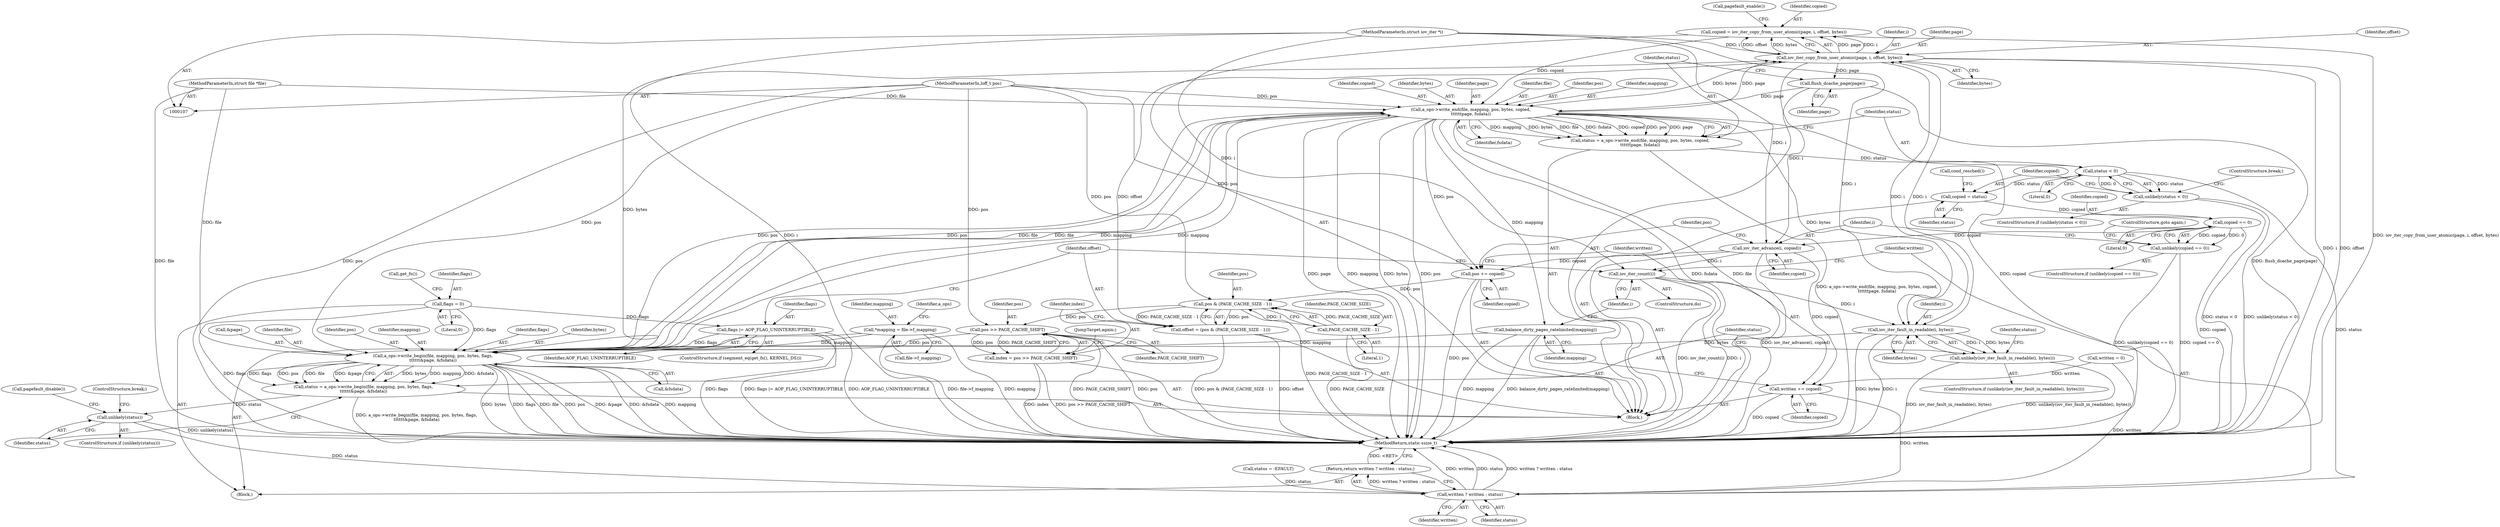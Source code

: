 digraph "1_linux_124d3b7041f9a0ca7c43a6293e1cae4576c32fd5_0@API" {
"1000192" [label="(Call,copied = iov_iter_copy_from_user_atomic(page, i, offset, bytes))"];
"1000194" [label="(Call,iov_iter_copy_from_user_atomic(page, i, offset, bytes))"];
"1000204" [label="(Call,a_ops->write_end(file, mapping, pos, bytes, copied,\n\t\t\t\t\t\tpage, fsdata))"];
"1000177" [label="(Call,a_ops->write_begin(file, mapping, pos, bytes, flags,\n\t\t\t\t\t\t&page, &fsdata))"];
"1000108" [label="(MethodParameterIn,struct file *file)"];
"1000238" [label="(Call,balance_dirty_pages_ratelimited(mapping))"];
"1000113" [label="(Call,*mapping = file->f_mapping)"];
"1000160" [label="(Call,pos >> PAGE_CACHE_SHIFT)"];
"1000153" [label="(Call,pos & (PAGE_CACHE_SIZE - 1))"];
"1000232" [label="(Call,pos += copied)"];
"1000229" [label="(Call,iov_iter_advance(i, copied))"];
"1000109" [label="(MethodParameterIn,struct iov_iter *i)"];
"1000224" [label="(Call,copied == 0)"];
"1000218" [label="(Call,copied = status)"];
"1000214" [label="(Call,status < 0)"];
"1000202" [label="(Call,status = a_ops->write_end(file, mapping, pos, bytes, copied,\n\t\t\t\t\t\tpage, fsdata))"];
"1000110" [label="(MethodParameterIn,loff_t pos)"];
"1000155" [label="(Call,PAGE_CACHE_SIZE - 1)"];
"1000166" [label="(Call,iov_iter_fault_in_readable(i, bytes))"];
"1000240" [label="(Call,iov_iter_count(i))"];
"1000140" [label="(Call,flags |= AOP_FLAG_UNINTERRUPTIBLE)"];
"1000133" [label="(Call,flags = 0)"];
"1000192" [label="(Call,copied = iov_iter_copy_from_user_atomic(page, i, offset, bytes))"];
"1000200" [label="(Call,flush_dcache_page(page))"];
"1000151" [label="(Call,offset = (pos & (PAGE_CACHE_SIZE - 1)))"];
"1000165" [label="(Call,unlikely(iov_iter_fault_in_readable(i, bytes)))"];
"1000175" [label="(Call,status = a_ops->write_begin(file, mapping, pos, bytes, flags,\n\t\t\t\t\t\t&page, &fsdata))"];
"1000188" [label="(Call,unlikely(status))"];
"1000243" [label="(Call,written ? written : status)"];
"1000242" [label="(Return,return written ? written : status;)"];
"1000158" [label="(Call,index = pos >> PAGE_CACHE_SHIFT)"];
"1000235" [label="(Call,written += copied)"];
"1000213" [label="(Call,unlikely(status < 0))"];
"1000223" [label="(Call,unlikely(copied == 0))"];
"1000232" [label="(Call,pos += copied)"];
"1000230" [label="(Identifier,i)"];
"1000181" [label="(Identifier,bytes)"];
"1000177" [label="(Call,a_ops->write_begin(file, mapping, pos, bytes, flags,\n\t\t\t\t\t\t&page, &fsdata))"];
"1000217" [label="(ControlStructure,break;)"];
"1000115" [label="(Call,file->f_mapping)"];
"1000113" [label="(Call,*mapping = file->f_mapping)"];
"1000201" [label="(Identifier,page)"];
"1000135" [label="(Literal,0)"];
"1000206" [label="(Identifier,mapping)"];
"1000209" [label="(Identifier,copied)"];
"1000234" [label="(Identifier,copied)"];
"1000182" [label="(Identifier,flags)"];
"1000157" [label="(Literal,1)"];
"1000211" [label="(Identifier,fsdata)"];
"1000241" [label="(Identifier,i)"];
"1000221" [label="(Call,cond_resched())"];
"1000219" [label="(Identifier,copied)"];
"1000158" [label="(Call,index = pos >> PAGE_CACHE_SHIFT)"];
"1000199" [label="(Call,pagefault_enable())"];
"1000239" [label="(Identifier,mapping)"];
"1000159" [label="(Identifier,index)"];
"1000183" [label="(Call,&page)"];
"1000204" [label="(Call,a_ops->write_end(file, mapping, pos, bytes, copied,\n\t\t\t\t\t\tpage, fsdata))"];
"1000238" [label="(Call,balance_dirty_pages_ratelimited(mapping))"];
"1000161" [label="(Identifier,pos)"];
"1000144" [label="(Block,)"];
"1000178" [label="(Identifier,file)"];
"1000226" [label="(Literal,0)"];
"1000110" [label="(MethodParameterIn,loff_t pos)"];
"1000245" [label="(Identifier,written)"];
"1000243" [label="(Call,written ? written : status)"];
"1000196" [label="(Identifier,i)"];
"1000233" [label="(Identifier,pos)"];
"1000203" [label="(Identifier,status)"];
"1000187" [label="(ControlStructure,if (unlikely(status)))"];
"1000228" [label="(ControlStructure,goto again;)"];
"1000225" [label="(Identifier,copied)"];
"1000190" [label="(ControlStructure,break;)"];
"1000166" [label="(Call,iov_iter_fault_in_readable(i, bytes))"];
"1000160" [label="(Call,pos >> PAGE_CACHE_SHIFT)"];
"1000129" [label="(Call,written = 0)"];
"1000153" [label="(Call,pos & (PAGE_CACHE_SIZE - 1))"];
"1000167" [label="(Identifier,i)"];
"1000223" [label="(Call,unlikely(copied == 0))"];
"1000235" [label="(Call,written += copied)"];
"1000240" [label="(Call,iov_iter_count(i))"];
"1000170" [label="(Call,status = -EFAULT)"];
"1000242" [label="(Return,return written ? written : status;)"];
"1000168" [label="(Identifier,bytes)"];
"1000215" [label="(Identifier,status)"];
"1000188" [label="(Call,unlikely(status))"];
"1000180" [label="(Identifier,pos)"];
"1000236" [label="(Identifier,written)"];
"1000208" [label="(Identifier,bytes)"];
"1000185" [label="(Call,&fsdata)"];
"1000133" [label="(Call,flags = 0)"];
"1000218" [label="(Call,copied = status)"];
"1000109" [label="(MethodParameterIn,struct iov_iter *i)"];
"1000154" [label="(Identifier,pos)"];
"1000193" [label="(Identifier,copied)"];
"1000136" [label="(ControlStructure,if (segment_eq(get_fs(), KERNEL_DS)))"];
"1000155" [label="(Call,PAGE_CACHE_SIZE - 1)"];
"1000213" [label="(Call,unlikely(status < 0))"];
"1000111" [label="(Block,)"];
"1000200" [label="(Call,flush_dcache_page(page))"];
"1000120" [label="(Identifier,a_ops)"];
"1000162" [label="(Identifier,PAGE_CACHE_SHIFT)"];
"1000210" [label="(Identifier,page)"];
"1000212" [label="(ControlStructure,if (unlikely(status < 0)))"];
"1000152" [label="(Identifier,offset)"];
"1000220" [label="(Identifier,status)"];
"1000164" [label="(ControlStructure,if (unlikely(iov_iter_fault_in_readable(i, bytes))))"];
"1000195" [label="(Identifier,page)"];
"1000205" [label="(Identifier,file)"];
"1000247" [label="(MethodReturn,static ssize_t)"];
"1000140" [label="(Call,flags |= AOP_FLAG_UNINTERRUPTIBLE)"];
"1000192" [label="(Call,copied = iov_iter_copy_from_user_atomic(page, i, offset, bytes))"];
"1000179" [label="(Identifier,mapping)"];
"1000222" [label="(ControlStructure,if (unlikely(copied == 0)))"];
"1000134" [label="(Identifier,flags)"];
"1000194" [label="(Call,iov_iter_copy_from_user_atomic(page, i, offset, bytes))"];
"1000207" [label="(Identifier,pos)"];
"1000216" [label="(Literal,0)"];
"1000175" [label="(Call,status = a_ops->write_begin(file, mapping, pos, bytes, flags,\n\t\t\t\t\t\t&page, &fsdata))"];
"1000224" [label="(Call,copied == 0)"];
"1000138" [label="(Call,get_fs())"];
"1000114" [label="(Identifier,mapping)"];
"1000171" [label="(Identifier,status)"];
"1000156" [label="(Identifier,PAGE_CACHE_SIZE)"];
"1000237" [label="(Identifier,copied)"];
"1000202" [label="(Call,status = a_ops->write_end(file, mapping, pos, bytes, copied,\n\t\t\t\t\t\tpage, fsdata))"];
"1000246" [label="(Identifier,status)"];
"1000198" [label="(Identifier,bytes)"];
"1000141" [label="(Identifier,flags)"];
"1000163" [label="(JumpTarget,again:)"];
"1000244" [label="(Identifier,written)"];
"1000176" [label="(Identifier,status)"];
"1000197" [label="(Identifier,offset)"];
"1000231" [label="(Identifier,copied)"];
"1000214" [label="(Call,status < 0)"];
"1000151" [label="(Call,offset = (pos & (PAGE_CACHE_SIZE - 1)))"];
"1000189" [label="(Identifier,status)"];
"1000142" [label="(Identifier,AOP_FLAG_UNINTERRUPTIBLE)"];
"1000143" [label="(ControlStructure,do)"];
"1000229" [label="(Call,iov_iter_advance(i, copied))"];
"1000165" [label="(Call,unlikely(iov_iter_fault_in_readable(i, bytes)))"];
"1000108" [label="(MethodParameterIn,struct file *file)"];
"1000191" [label="(Call,pagefault_disable())"];
"1000192" -> "1000144"  [label="AST: "];
"1000192" -> "1000194"  [label="CFG: "];
"1000193" -> "1000192"  [label="AST: "];
"1000194" -> "1000192"  [label="AST: "];
"1000199" -> "1000192"  [label="CFG: "];
"1000192" -> "1000247"  [label="DDG: iov_iter_copy_from_user_atomic(page, i, offset, bytes)"];
"1000194" -> "1000192"  [label="DDG: page"];
"1000194" -> "1000192"  [label="DDG: i"];
"1000194" -> "1000192"  [label="DDG: offset"];
"1000194" -> "1000192"  [label="DDG: bytes"];
"1000192" -> "1000204"  [label="DDG: copied"];
"1000194" -> "1000198"  [label="CFG: "];
"1000195" -> "1000194"  [label="AST: "];
"1000196" -> "1000194"  [label="AST: "];
"1000197" -> "1000194"  [label="AST: "];
"1000198" -> "1000194"  [label="AST: "];
"1000194" -> "1000247"  [label="DDG: offset"];
"1000194" -> "1000247"  [label="DDG: i"];
"1000194" -> "1000166"  [label="DDG: i"];
"1000204" -> "1000194"  [label="DDG: page"];
"1000166" -> "1000194"  [label="DDG: i"];
"1000109" -> "1000194"  [label="DDG: i"];
"1000151" -> "1000194"  [label="DDG: offset"];
"1000177" -> "1000194"  [label="DDG: bytes"];
"1000194" -> "1000200"  [label="DDG: page"];
"1000194" -> "1000204"  [label="DDG: bytes"];
"1000194" -> "1000229"  [label="DDG: i"];
"1000204" -> "1000202"  [label="AST: "];
"1000204" -> "1000211"  [label="CFG: "];
"1000205" -> "1000204"  [label="AST: "];
"1000206" -> "1000204"  [label="AST: "];
"1000207" -> "1000204"  [label="AST: "];
"1000208" -> "1000204"  [label="AST: "];
"1000209" -> "1000204"  [label="AST: "];
"1000210" -> "1000204"  [label="AST: "];
"1000211" -> "1000204"  [label="AST: "];
"1000202" -> "1000204"  [label="CFG: "];
"1000204" -> "1000247"  [label="DDG: bytes"];
"1000204" -> "1000247"  [label="DDG: copied"];
"1000204" -> "1000247"  [label="DDG: page"];
"1000204" -> "1000247"  [label="DDG: mapping"];
"1000204" -> "1000247"  [label="DDG: pos"];
"1000204" -> "1000247"  [label="DDG: fsdata"];
"1000204" -> "1000247"  [label="DDG: file"];
"1000204" -> "1000166"  [label="DDG: bytes"];
"1000204" -> "1000177"  [label="DDG: file"];
"1000204" -> "1000177"  [label="DDG: mapping"];
"1000204" -> "1000177"  [label="DDG: pos"];
"1000204" -> "1000202"  [label="DDG: mapping"];
"1000204" -> "1000202"  [label="DDG: bytes"];
"1000204" -> "1000202"  [label="DDG: file"];
"1000204" -> "1000202"  [label="DDG: fsdata"];
"1000204" -> "1000202"  [label="DDG: copied"];
"1000204" -> "1000202"  [label="DDG: pos"];
"1000204" -> "1000202"  [label="DDG: page"];
"1000177" -> "1000204"  [label="DDG: file"];
"1000177" -> "1000204"  [label="DDG: mapping"];
"1000177" -> "1000204"  [label="DDG: pos"];
"1000108" -> "1000204"  [label="DDG: file"];
"1000110" -> "1000204"  [label="DDG: pos"];
"1000200" -> "1000204"  [label="DDG: page"];
"1000204" -> "1000232"  [label="DDG: pos"];
"1000204" -> "1000238"  [label="DDG: mapping"];
"1000177" -> "1000175"  [label="AST: "];
"1000177" -> "1000185"  [label="CFG: "];
"1000178" -> "1000177"  [label="AST: "];
"1000179" -> "1000177"  [label="AST: "];
"1000180" -> "1000177"  [label="AST: "];
"1000181" -> "1000177"  [label="AST: "];
"1000182" -> "1000177"  [label="AST: "];
"1000183" -> "1000177"  [label="AST: "];
"1000185" -> "1000177"  [label="AST: "];
"1000175" -> "1000177"  [label="CFG: "];
"1000177" -> "1000247"  [label="DDG: &fsdata"];
"1000177" -> "1000247"  [label="DDG: mapping"];
"1000177" -> "1000247"  [label="DDG: bytes"];
"1000177" -> "1000247"  [label="DDG: flags"];
"1000177" -> "1000247"  [label="DDG: file"];
"1000177" -> "1000247"  [label="DDG: pos"];
"1000177" -> "1000247"  [label="DDG: &page"];
"1000177" -> "1000175"  [label="DDG: bytes"];
"1000177" -> "1000175"  [label="DDG: mapping"];
"1000177" -> "1000175"  [label="DDG: &fsdata"];
"1000177" -> "1000175"  [label="DDG: flags"];
"1000177" -> "1000175"  [label="DDG: pos"];
"1000177" -> "1000175"  [label="DDG: file"];
"1000177" -> "1000175"  [label="DDG: &page"];
"1000108" -> "1000177"  [label="DDG: file"];
"1000238" -> "1000177"  [label="DDG: mapping"];
"1000113" -> "1000177"  [label="DDG: mapping"];
"1000160" -> "1000177"  [label="DDG: pos"];
"1000110" -> "1000177"  [label="DDG: pos"];
"1000166" -> "1000177"  [label="DDG: bytes"];
"1000140" -> "1000177"  [label="DDG: flags"];
"1000133" -> "1000177"  [label="DDG: flags"];
"1000108" -> "1000107"  [label="AST: "];
"1000108" -> "1000247"  [label="DDG: file"];
"1000238" -> "1000144"  [label="AST: "];
"1000238" -> "1000239"  [label="CFG: "];
"1000239" -> "1000238"  [label="AST: "];
"1000241" -> "1000238"  [label="CFG: "];
"1000238" -> "1000247"  [label="DDG: mapping"];
"1000238" -> "1000247"  [label="DDG: balance_dirty_pages_ratelimited(mapping)"];
"1000113" -> "1000111"  [label="AST: "];
"1000113" -> "1000115"  [label="CFG: "];
"1000114" -> "1000113"  [label="AST: "];
"1000115" -> "1000113"  [label="AST: "];
"1000120" -> "1000113"  [label="CFG: "];
"1000113" -> "1000247"  [label="DDG: mapping"];
"1000113" -> "1000247"  [label="DDG: file->f_mapping"];
"1000160" -> "1000158"  [label="AST: "];
"1000160" -> "1000162"  [label="CFG: "];
"1000161" -> "1000160"  [label="AST: "];
"1000162" -> "1000160"  [label="AST: "];
"1000158" -> "1000160"  [label="CFG: "];
"1000160" -> "1000247"  [label="DDG: PAGE_CACHE_SHIFT"];
"1000160" -> "1000247"  [label="DDG: pos"];
"1000160" -> "1000158"  [label="DDG: pos"];
"1000160" -> "1000158"  [label="DDG: PAGE_CACHE_SHIFT"];
"1000153" -> "1000160"  [label="DDG: pos"];
"1000110" -> "1000160"  [label="DDG: pos"];
"1000153" -> "1000151"  [label="AST: "];
"1000153" -> "1000155"  [label="CFG: "];
"1000154" -> "1000153"  [label="AST: "];
"1000155" -> "1000153"  [label="AST: "];
"1000151" -> "1000153"  [label="CFG: "];
"1000153" -> "1000247"  [label="DDG: PAGE_CACHE_SIZE - 1"];
"1000153" -> "1000151"  [label="DDG: pos"];
"1000153" -> "1000151"  [label="DDG: PAGE_CACHE_SIZE - 1"];
"1000232" -> "1000153"  [label="DDG: pos"];
"1000110" -> "1000153"  [label="DDG: pos"];
"1000155" -> "1000153"  [label="DDG: PAGE_CACHE_SIZE"];
"1000155" -> "1000153"  [label="DDG: 1"];
"1000232" -> "1000144"  [label="AST: "];
"1000232" -> "1000234"  [label="CFG: "];
"1000233" -> "1000232"  [label="AST: "];
"1000234" -> "1000232"  [label="AST: "];
"1000236" -> "1000232"  [label="CFG: "];
"1000232" -> "1000247"  [label="DDG: pos"];
"1000229" -> "1000232"  [label="DDG: copied"];
"1000110" -> "1000232"  [label="DDG: pos"];
"1000229" -> "1000144"  [label="AST: "];
"1000229" -> "1000231"  [label="CFG: "];
"1000230" -> "1000229"  [label="AST: "];
"1000231" -> "1000229"  [label="AST: "];
"1000233" -> "1000229"  [label="CFG: "];
"1000229" -> "1000247"  [label="DDG: iov_iter_advance(i, copied)"];
"1000109" -> "1000229"  [label="DDG: i"];
"1000224" -> "1000229"  [label="DDG: copied"];
"1000229" -> "1000235"  [label="DDG: copied"];
"1000229" -> "1000240"  [label="DDG: i"];
"1000109" -> "1000107"  [label="AST: "];
"1000109" -> "1000247"  [label="DDG: i"];
"1000109" -> "1000166"  [label="DDG: i"];
"1000109" -> "1000240"  [label="DDG: i"];
"1000224" -> "1000223"  [label="AST: "];
"1000224" -> "1000226"  [label="CFG: "];
"1000225" -> "1000224"  [label="AST: "];
"1000226" -> "1000224"  [label="AST: "];
"1000223" -> "1000224"  [label="CFG: "];
"1000224" -> "1000247"  [label="DDG: copied"];
"1000224" -> "1000223"  [label="DDG: copied"];
"1000224" -> "1000223"  [label="DDG: 0"];
"1000218" -> "1000224"  [label="DDG: copied"];
"1000218" -> "1000144"  [label="AST: "];
"1000218" -> "1000220"  [label="CFG: "];
"1000219" -> "1000218"  [label="AST: "];
"1000220" -> "1000218"  [label="AST: "];
"1000221" -> "1000218"  [label="CFG: "];
"1000214" -> "1000218"  [label="DDG: status"];
"1000214" -> "1000213"  [label="AST: "];
"1000214" -> "1000216"  [label="CFG: "];
"1000215" -> "1000214"  [label="AST: "];
"1000216" -> "1000214"  [label="AST: "];
"1000213" -> "1000214"  [label="CFG: "];
"1000214" -> "1000213"  [label="DDG: status"];
"1000214" -> "1000213"  [label="DDG: 0"];
"1000202" -> "1000214"  [label="DDG: status"];
"1000214" -> "1000243"  [label="DDG: status"];
"1000202" -> "1000144"  [label="AST: "];
"1000203" -> "1000202"  [label="AST: "];
"1000215" -> "1000202"  [label="CFG: "];
"1000202" -> "1000247"  [label="DDG: a_ops->write_end(file, mapping, pos, bytes, copied,\n\t\t\t\t\t\tpage, fsdata)"];
"1000110" -> "1000107"  [label="AST: "];
"1000110" -> "1000247"  [label="DDG: pos"];
"1000155" -> "1000157"  [label="CFG: "];
"1000156" -> "1000155"  [label="AST: "];
"1000157" -> "1000155"  [label="AST: "];
"1000155" -> "1000247"  [label="DDG: PAGE_CACHE_SIZE"];
"1000166" -> "1000165"  [label="AST: "];
"1000166" -> "1000168"  [label="CFG: "];
"1000167" -> "1000166"  [label="AST: "];
"1000168" -> "1000166"  [label="AST: "];
"1000165" -> "1000166"  [label="CFG: "];
"1000166" -> "1000247"  [label="DDG: bytes"];
"1000166" -> "1000247"  [label="DDG: i"];
"1000166" -> "1000165"  [label="DDG: i"];
"1000166" -> "1000165"  [label="DDG: bytes"];
"1000240" -> "1000166"  [label="DDG: i"];
"1000240" -> "1000143"  [label="AST: "];
"1000240" -> "1000241"  [label="CFG: "];
"1000241" -> "1000240"  [label="AST: "];
"1000152" -> "1000240"  [label="CFG: "];
"1000244" -> "1000240"  [label="CFG: "];
"1000240" -> "1000247"  [label="DDG: iov_iter_count(i)"];
"1000240" -> "1000247"  [label="DDG: i"];
"1000140" -> "1000136"  [label="AST: "];
"1000140" -> "1000142"  [label="CFG: "];
"1000141" -> "1000140"  [label="AST: "];
"1000142" -> "1000140"  [label="AST: "];
"1000152" -> "1000140"  [label="CFG: "];
"1000140" -> "1000247"  [label="DDG: AOP_FLAG_UNINTERRUPTIBLE"];
"1000140" -> "1000247"  [label="DDG: flags"];
"1000140" -> "1000247"  [label="DDG: flags |= AOP_FLAG_UNINTERRUPTIBLE"];
"1000133" -> "1000140"  [label="DDG: flags"];
"1000133" -> "1000111"  [label="AST: "];
"1000133" -> "1000135"  [label="CFG: "];
"1000134" -> "1000133"  [label="AST: "];
"1000135" -> "1000133"  [label="AST: "];
"1000138" -> "1000133"  [label="CFG: "];
"1000133" -> "1000247"  [label="DDG: flags"];
"1000200" -> "1000144"  [label="AST: "];
"1000200" -> "1000201"  [label="CFG: "];
"1000201" -> "1000200"  [label="AST: "];
"1000203" -> "1000200"  [label="CFG: "];
"1000200" -> "1000247"  [label="DDG: flush_dcache_page(page)"];
"1000151" -> "1000144"  [label="AST: "];
"1000152" -> "1000151"  [label="AST: "];
"1000159" -> "1000151"  [label="CFG: "];
"1000151" -> "1000247"  [label="DDG: offset"];
"1000151" -> "1000247"  [label="DDG: pos & (PAGE_CACHE_SIZE - 1)"];
"1000165" -> "1000164"  [label="AST: "];
"1000171" -> "1000165"  [label="CFG: "];
"1000176" -> "1000165"  [label="CFG: "];
"1000165" -> "1000247"  [label="DDG: iov_iter_fault_in_readable(i, bytes)"];
"1000165" -> "1000247"  [label="DDG: unlikely(iov_iter_fault_in_readable(i, bytes))"];
"1000175" -> "1000144"  [label="AST: "];
"1000176" -> "1000175"  [label="AST: "];
"1000189" -> "1000175"  [label="CFG: "];
"1000175" -> "1000247"  [label="DDG: a_ops->write_begin(file, mapping, pos, bytes, flags,\n\t\t\t\t\t\t&page, &fsdata)"];
"1000175" -> "1000188"  [label="DDG: status"];
"1000188" -> "1000187"  [label="AST: "];
"1000188" -> "1000189"  [label="CFG: "];
"1000189" -> "1000188"  [label="AST: "];
"1000190" -> "1000188"  [label="CFG: "];
"1000191" -> "1000188"  [label="CFG: "];
"1000188" -> "1000247"  [label="DDG: unlikely(status)"];
"1000188" -> "1000243"  [label="DDG: status"];
"1000243" -> "1000242"  [label="AST: "];
"1000243" -> "1000245"  [label="CFG: "];
"1000243" -> "1000246"  [label="CFG: "];
"1000244" -> "1000243"  [label="AST: "];
"1000245" -> "1000243"  [label="AST: "];
"1000246" -> "1000243"  [label="AST: "];
"1000242" -> "1000243"  [label="CFG: "];
"1000243" -> "1000247"  [label="DDG: written"];
"1000243" -> "1000247"  [label="DDG: status"];
"1000243" -> "1000247"  [label="DDG: written ? written : status"];
"1000243" -> "1000242"  [label="DDG: written ? written : status"];
"1000129" -> "1000243"  [label="DDG: written"];
"1000235" -> "1000243"  [label="DDG: written"];
"1000170" -> "1000243"  [label="DDG: status"];
"1000242" -> "1000111"  [label="AST: "];
"1000247" -> "1000242"  [label="CFG: "];
"1000242" -> "1000247"  [label="DDG: <RET>"];
"1000158" -> "1000144"  [label="AST: "];
"1000159" -> "1000158"  [label="AST: "];
"1000163" -> "1000158"  [label="CFG: "];
"1000158" -> "1000247"  [label="DDG: index"];
"1000158" -> "1000247"  [label="DDG: pos >> PAGE_CACHE_SHIFT"];
"1000235" -> "1000144"  [label="AST: "];
"1000235" -> "1000237"  [label="CFG: "];
"1000236" -> "1000235"  [label="AST: "];
"1000237" -> "1000235"  [label="AST: "];
"1000239" -> "1000235"  [label="CFG: "];
"1000235" -> "1000247"  [label="DDG: copied"];
"1000129" -> "1000235"  [label="DDG: written"];
"1000213" -> "1000212"  [label="AST: "];
"1000217" -> "1000213"  [label="CFG: "];
"1000219" -> "1000213"  [label="CFG: "];
"1000213" -> "1000247"  [label="DDG: status < 0"];
"1000213" -> "1000247"  [label="DDG: unlikely(status < 0)"];
"1000223" -> "1000222"  [label="AST: "];
"1000228" -> "1000223"  [label="CFG: "];
"1000230" -> "1000223"  [label="CFG: "];
"1000223" -> "1000247"  [label="DDG: unlikely(copied == 0)"];
"1000223" -> "1000247"  [label="DDG: copied == 0"];
}
